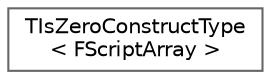 digraph "Graphical Class Hierarchy"
{
 // INTERACTIVE_SVG=YES
 // LATEX_PDF_SIZE
  bgcolor="transparent";
  edge [fontname=Helvetica,fontsize=10,labelfontname=Helvetica,labelfontsize=10];
  node [fontname=Helvetica,fontsize=10,shape=box,height=0.2,width=0.4];
  rankdir="LR";
  Node0 [id="Node000000",label="TIsZeroConstructType\l\< FScriptArray \>",height=0.2,width=0.4,color="grey40", fillcolor="white", style="filled",URL="$d8/d5b/structTIsZeroConstructType_3_01FScriptArray_01_4.html",tooltip=" "];
}
